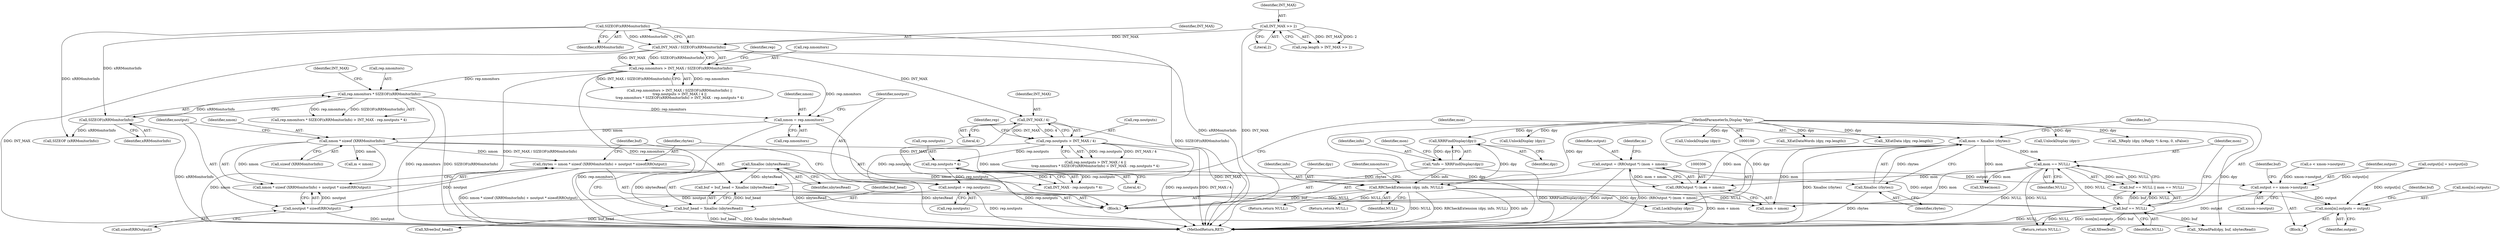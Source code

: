 digraph "0_libXrandr_a0df3e1c7728205e5c7650b2e6dce684139254a6@pointer" {
"1000303" [label="(Call,output = (RROutput *) (mon + nmon))"];
"1000305" [label="(Call,(RROutput *) (mon + nmon))"];
"1000281" [label="(Call,mon == NULL)"];
"1000272" [label="(Call,mon = Xmalloc (rbytes))"];
"1000274" [label="(Call,Xmalloc (rbytes))"];
"1000255" [label="(Call,rbytes = nmon * sizeof (XRRMonitorInfo) + noutput * sizeof(RROutput))"];
"1000258" [label="(Call,nmon * sizeof (XRRMonitorInfo))"];
"1000245" [label="(Call,nmon = rep.nmonitors)"];
"1000212" [label="(Call,rep.nmonitors * SIZEOF(xRRMonitorInfo))"];
"1000195" [label="(Call,rep.nmonitors > INT_MAX / SIZEOF(xRRMonitorInfo))"];
"1000199" [label="(Call,INT_MAX / SIZEOF(xRRMonitorInfo))"];
"1000191" [label="(Call,INT_MAX >> 2)"];
"1000201" [label="(Call,SIZEOF(xRRMonitorInfo))"];
"1000216" [label="(Call,SIZEOF(xRRMonitorInfo))"];
"1000262" [label="(Call,noutput * sizeof(RROutput))"];
"1000250" [label="(Call,noutput = rep.noutputs)"];
"1000220" [label="(Call,rep.noutputs * 4)"];
"1000204" [label="(Call,rep.noutputs > INT_MAX / 4)"];
"1000208" [label="(Call,INT_MAX / 4)"];
"1000278" [label="(Call,buf == NULL)"];
"1000266" [label="(Call,buf = buf_head = Xmalloc (nbytesRead))"];
"1000268" [label="(Call,buf_head = Xmalloc (nbytesRead))"];
"1000270" [label="(Call,Xmalloc (nbytesRead))"];
"1000129" [label="(Call,RRCheckExtension (dpy, info, NULL))"];
"1000109" [label="(Call,XRRFindDisplay(dpy))"];
"1000101" [label="(MethodParameterIn,Display *dpy)"];
"1000107" [label="(Call,*info = XRRFindDisplay(dpy))"];
"1000415" [label="(Call,mon[m].outputs = output)"];
"1000449" [label="(Call,output += xmon->noutput)"];
"1000312" [label="(Identifier,m)"];
"1000203" [label="(Call,rep.noutputs > INT_MAX / 4 ||\n\trep.nmonitors * SIZEOF(xRRMonitorInfo) > INT_MAX - rep.noutputs * 4)"];
"1000246" [label="(Identifier,nmon)"];
"1000415" [label="(Call,mon[m].outputs = output)"];
"1000257" [label="(Call,nmon * sizeof (XRRMonitorInfo) + noutput * sizeof(RROutput))"];
"1000252" [label="(Call,rep.noutputs)"];
"1000262" [label="(Call,noutput * sizeof(RROutput))"];
"1000126" [label="(Identifier,mon)"];
"1000192" [label="(Identifier,INT_MAX)"];
"1000204" [label="(Call,rep.noutputs > INT_MAX / 4)"];
"1000213" [label="(Call,rep.nmonitors)"];
"1000194" [label="(Call,rep.nmonitors > INT_MAX / SIZEOF(xRRMonitorInfo) ||\n\trep.noutputs > INT_MAX / 4 ||\n\trep.nmonitors * SIZEOF(xRRMonitorInfo) > INT_MAX - rep.noutputs * 4)"];
"1000131" [label="(Identifier,info)"];
"1000280" [label="(Identifier,NULL)"];
"1000129" [label="(Call,RRCheckExtension (dpy, info, NULL))"];
"1000282" [label="(Identifier,mon)"];
"1000245" [label="(Call,nmon = rep.nmonitors)"];
"1000263" [label="(Identifier,noutput)"];
"1000455" [label="(Identifier,buf)"];
"1000195" [label="(Call,rep.nmonitors > INT_MAX / SIZEOF(xRRMonitorInfo))"];
"1000224" [label="(Literal,4)"];
"1000461" [label="(Call,Xfree(buf_head))"];
"1000271" [label="(Identifier,nbytesRead)"];
"1000269" [label="(Identifier,buf_head)"];
"1000268" [label="(Call,buf_head = Xmalloc (nbytesRead))"];
"1000196" [label="(Call,rep.nmonitors)"];
"1000255" [label="(Call,rbytes = nmon * sizeof (XRRMonitorInfo) + noutput * sizeof(RROutput))"];
"1000206" [label="(Identifier,rep)"];
"1000424" [label="(Call,SIZEOF (xRRMonitorInfo))"];
"1000108" [label="(Identifier,info)"];
"1000138" [label="(Call,LockDisplay (dpy))"];
"1000277" [label="(Call,buf == NULL || mon == NULL)"];
"1000260" [label="(Call,sizeof (XRRMonitorInfo))"];
"1000287" [label="(Call,Xfree(mon))"];
"1000305" [label="(Call,(RROutput *) (mon + nmon))"];
"1000251" [label="(Identifier,noutput)"];
"1000279" [label="(Identifier,buf)"];
"1000221" [label="(Call,rep.noutputs)"];
"1000135" [label="(Identifier,nmonitors)"];
"1000199" [label="(Call,INT_MAX / SIZEOF(xRRMonitorInfo))"];
"1000273" [label="(Identifier,mon)"];
"1000307" [label="(Call,mon + nmon)"];
"1000110" [label="(Identifier,dpy)"];
"1000220" [label="(Call,rep.noutputs * 4)"];
"1000217" [label="(Identifier,xRRMonitorInfo)"];
"1000303" [label="(Call,output = (RROutput *) (mon + nmon))"];
"1000289" [label="(Call,_XEatDataWords (dpy, rep.length))"];
"1000435" [label="(Call,o < xmon->noutput)"];
"1000181" [label="(Return,return NULL;)"];
"1000299" [label="(Call,_XReadPad(dpy, buf, nbytesRead))"];
"1000226" [label="(Call,_XEatData (dpy, rep.length))"];
"1000267" [label="(Identifier,buf)"];
"1000421" [label="(Identifier,output)"];
"1000109" [label="(Call,XRRFindDisplay(dpy))"];
"1000423" [label="(Identifier,buf)"];
"1000451" [label="(Call,xmon->noutput)"];
"1000218" [label="(Call,INT_MAX - rep.noutputs * 4)"];
"1000270" [label="(Call,Xmalloc (nbytesRead))"];
"1000191" [label="(Call,INT_MAX >> 2)"];
"1000210" [label="(Literal,4)"];
"1000450" [label="(Identifier,output)"];
"1000105" [label="(Block,)"];
"1000219" [label="(Identifier,INT_MAX)"];
"1000202" [label="(Identifier,xRRMonitorInfo)"];
"1000250" [label="(Call,noutput = rep.noutputs)"];
"1000297" [label="(Return,return NULL;)"];
"1000285" [label="(Call,Xfree(buf))"];
"1000256" [label="(Identifier,rbytes)"];
"1000231" [label="(Call,UnlockDisplay (dpy))"];
"1000208" [label="(Call,INT_MAX / 4)"];
"1000234" [label="(Return,return NULL;)"];
"1000211" [label="(Call,rep.nmonitors * SIZEOF(xRRMonitorInfo) > INT_MAX - rep.noutputs * 4)"];
"1000209" [label="(Identifier,INT_MAX)"];
"1000259" [label="(Identifier,nmon)"];
"1000275" [label="(Identifier,rbytes)"];
"1000169" [label="(Call,_XReply (dpy, (xReply *) &rep, 0, xFalse))"];
"1000193" [label="(Literal,2)"];
"1000283" [label="(Identifier,NULL)"];
"1000264" [label="(Call,sizeof(RROutput))"];
"1000205" [label="(Call,rep.noutputs)"];
"1000178" [label="(Call,UnlockDisplay (dpy))"];
"1000258" [label="(Call,nmon * sizeof (XRRMonitorInfo))"];
"1000278" [label="(Call,buf == NULL)"];
"1000216" [label="(Call,SIZEOF(xRRMonitorInfo))"];
"1000449" [label="(Call,output += xmon->noutput)"];
"1000130" [label="(Identifier,dpy)"];
"1000319" [label="(Block,)"];
"1000314" [label="(Call,m < nmon)"];
"1000463" [label="(MethodReturn,RET)"];
"1000416" [label="(Call,mon[m].outputs)"];
"1000101" [label="(MethodParameterIn,Display *dpy)"];
"1000132" [label="(Identifier,NULL)"];
"1000201" [label="(Call,SIZEOF(xRRMonitorInfo))"];
"1000200" [label="(Identifier,INT_MAX)"];
"1000274" [label="(Call,Xmalloc (rbytes))"];
"1000294" [label="(Call,UnlockDisplay (dpy))"];
"1000212" [label="(Call,rep.nmonitors * SIZEOF(xRRMonitorInfo))"];
"1000107" [label="(Call,*info = XRRFindDisplay(dpy))"];
"1000304" [label="(Identifier,output)"];
"1000272" [label="(Call,mon = Xmalloc (rbytes))"];
"1000442" [label="(Call,output[o] = xoutput[o])"];
"1000247" [label="(Call,rep.nmonitors)"];
"1000266" [label="(Call,buf = buf_head = Xmalloc (nbytesRead))"];
"1000214" [label="(Identifier,rep)"];
"1000187" [label="(Call,rep.length > INT_MAX >> 2)"];
"1000281" [label="(Call,mon == NULL)"];
"1000303" -> "1000105"  [label="AST: "];
"1000303" -> "1000305"  [label="CFG: "];
"1000304" -> "1000303"  [label="AST: "];
"1000305" -> "1000303"  [label="AST: "];
"1000312" -> "1000303"  [label="CFG: "];
"1000303" -> "1000463"  [label="DDG: output"];
"1000303" -> "1000463"  [label="DDG: (RROutput *) (mon + nmon)"];
"1000305" -> "1000303"  [label="DDG: mon + nmon"];
"1000303" -> "1000415"  [label="DDG: output"];
"1000303" -> "1000449"  [label="DDG: output"];
"1000305" -> "1000307"  [label="CFG: "];
"1000306" -> "1000305"  [label="AST: "];
"1000307" -> "1000305"  [label="AST: "];
"1000305" -> "1000463"  [label="DDG: mon + nmon"];
"1000281" -> "1000305"  [label="DDG: mon"];
"1000272" -> "1000305"  [label="DDG: mon"];
"1000258" -> "1000305"  [label="DDG: nmon"];
"1000281" -> "1000277"  [label="AST: "];
"1000281" -> "1000283"  [label="CFG: "];
"1000282" -> "1000281"  [label="AST: "];
"1000283" -> "1000281"  [label="AST: "];
"1000277" -> "1000281"  [label="CFG: "];
"1000281" -> "1000463"  [label="DDG: NULL"];
"1000281" -> "1000277"  [label="DDG: mon"];
"1000281" -> "1000277"  [label="DDG: NULL"];
"1000272" -> "1000281"  [label="DDG: mon"];
"1000278" -> "1000281"  [label="DDG: NULL"];
"1000281" -> "1000287"  [label="DDG: mon"];
"1000281" -> "1000297"  [label="DDG: NULL"];
"1000281" -> "1000307"  [label="DDG: mon"];
"1000272" -> "1000105"  [label="AST: "];
"1000272" -> "1000274"  [label="CFG: "];
"1000273" -> "1000272"  [label="AST: "];
"1000274" -> "1000272"  [label="AST: "];
"1000279" -> "1000272"  [label="CFG: "];
"1000272" -> "1000463"  [label="DDG: Xmalloc (rbytes)"];
"1000274" -> "1000272"  [label="DDG: rbytes"];
"1000272" -> "1000287"  [label="DDG: mon"];
"1000272" -> "1000307"  [label="DDG: mon"];
"1000274" -> "1000275"  [label="CFG: "];
"1000275" -> "1000274"  [label="AST: "];
"1000274" -> "1000463"  [label="DDG: rbytes"];
"1000255" -> "1000274"  [label="DDG: rbytes"];
"1000255" -> "1000105"  [label="AST: "];
"1000255" -> "1000257"  [label="CFG: "];
"1000256" -> "1000255"  [label="AST: "];
"1000257" -> "1000255"  [label="AST: "];
"1000267" -> "1000255"  [label="CFG: "];
"1000255" -> "1000463"  [label="DDG: nmon * sizeof (XRRMonitorInfo) + noutput * sizeof(RROutput)"];
"1000258" -> "1000255"  [label="DDG: nmon"];
"1000262" -> "1000255"  [label="DDG: noutput"];
"1000258" -> "1000257"  [label="AST: "];
"1000258" -> "1000260"  [label="CFG: "];
"1000259" -> "1000258"  [label="AST: "];
"1000260" -> "1000258"  [label="AST: "];
"1000263" -> "1000258"  [label="CFG: "];
"1000258" -> "1000463"  [label="DDG: nmon"];
"1000258" -> "1000257"  [label="DDG: nmon"];
"1000245" -> "1000258"  [label="DDG: nmon"];
"1000258" -> "1000307"  [label="DDG: nmon"];
"1000258" -> "1000314"  [label="DDG: nmon"];
"1000245" -> "1000105"  [label="AST: "];
"1000245" -> "1000247"  [label="CFG: "];
"1000246" -> "1000245"  [label="AST: "];
"1000247" -> "1000245"  [label="AST: "];
"1000251" -> "1000245"  [label="CFG: "];
"1000245" -> "1000463"  [label="DDG: rep.nmonitors"];
"1000212" -> "1000245"  [label="DDG: rep.nmonitors"];
"1000195" -> "1000245"  [label="DDG: rep.nmonitors"];
"1000212" -> "1000211"  [label="AST: "];
"1000212" -> "1000216"  [label="CFG: "];
"1000213" -> "1000212"  [label="AST: "];
"1000216" -> "1000212"  [label="AST: "];
"1000219" -> "1000212"  [label="CFG: "];
"1000212" -> "1000463"  [label="DDG: SIZEOF(xRRMonitorInfo)"];
"1000212" -> "1000463"  [label="DDG: rep.nmonitors"];
"1000212" -> "1000211"  [label="DDG: rep.nmonitors"];
"1000212" -> "1000211"  [label="DDG: SIZEOF(xRRMonitorInfo)"];
"1000195" -> "1000212"  [label="DDG: rep.nmonitors"];
"1000216" -> "1000212"  [label="DDG: xRRMonitorInfo"];
"1000195" -> "1000194"  [label="AST: "];
"1000195" -> "1000199"  [label="CFG: "];
"1000196" -> "1000195"  [label="AST: "];
"1000199" -> "1000195"  [label="AST: "];
"1000206" -> "1000195"  [label="CFG: "];
"1000194" -> "1000195"  [label="CFG: "];
"1000195" -> "1000463"  [label="DDG: INT_MAX / SIZEOF(xRRMonitorInfo)"];
"1000195" -> "1000463"  [label="DDG: rep.nmonitors"];
"1000195" -> "1000194"  [label="DDG: rep.nmonitors"];
"1000195" -> "1000194"  [label="DDG: INT_MAX / SIZEOF(xRRMonitorInfo)"];
"1000199" -> "1000195"  [label="DDG: INT_MAX"];
"1000199" -> "1000195"  [label="DDG: SIZEOF(xRRMonitorInfo)"];
"1000199" -> "1000201"  [label="CFG: "];
"1000200" -> "1000199"  [label="AST: "];
"1000201" -> "1000199"  [label="AST: "];
"1000199" -> "1000463"  [label="DDG: SIZEOF(xRRMonitorInfo)"];
"1000199" -> "1000463"  [label="DDG: INT_MAX"];
"1000191" -> "1000199"  [label="DDG: INT_MAX"];
"1000201" -> "1000199"  [label="DDG: xRRMonitorInfo"];
"1000199" -> "1000208"  [label="DDG: INT_MAX"];
"1000191" -> "1000187"  [label="AST: "];
"1000191" -> "1000193"  [label="CFG: "];
"1000192" -> "1000191"  [label="AST: "];
"1000193" -> "1000191"  [label="AST: "];
"1000187" -> "1000191"  [label="CFG: "];
"1000191" -> "1000463"  [label="DDG: INT_MAX"];
"1000191" -> "1000187"  [label="DDG: INT_MAX"];
"1000191" -> "1000187"  [label="DDG: 2"];
"1000201" -> "1000202"  [label="CFG: "];
"1000202" -> "1000201"  [label="AST: "];
"1000201" -> "1000463"  [label="DDG: xRRMonitorInfo"];
"1000201" -> "1000216"  [label="DDG: xRRMonitorInfo"];
"1000201" -> "1000424"  [label="DDG: xRRMonitorInfo"];
"1000216" -> "1000217"  [label="CFG: "];
"1000217" -> "1000216"  [label="AST: "];
"1000216" -> "1000463"  [label="DDG: xRRMonitorInfo"];
"1000216" -> "1000424"  [label="DDG: xRRMonitorInfo"];
"1000262" -> "1000257"  [label="AST: "];
"1000262" -> "1000264"  [label="CFG: "];
"1000263" -> "1000262"  [label="AST: "];
"1000264" -> "1000262"  [label="AST: "];
"1000257" -> "1000262"  [label="CFG: "];
"1000262" -> "1000463"  [label="DDG: noutput"];
"1000262" -> "1000257"  [label="DDG: noutput"];
"1000250" -> "1000262"  [label="DDG: noutput"];
"1000250" -> "1000105"  [label="AST: "];
"1000250" -> "1000252"  [label="CFG: "];
"1000251" -> "1000250"  [label="AST: "];
"1000252" -> "1000250"  [label="AST: "];
"1000256" -> "1000250"  [label="CFG: "];
"1000250" -> "1000463"  [label="DDG: rep.noutputs"];
"1000220" -> "1000250"  [label="DDG: rep.noutputs"];
"1000204" -> "1000250"  [label="DDG: rep.noutputs"];
"1000220" -> "1000218"  [label="AST: "];
"1000220" -> "1000224"  [label="CFG: "];
"1000221" -> "1000220"  [label="AST: "];
"1000224" -> "1000220"  [label="AST: "];
"1000218" -> "1000220"  [label="CFG: "];
"1000220" -> "1000463"  [label="DDG: rep.noutputs"];
"1000220" -> "1000218"  [label="DDG: rep.noutputs"];
"1000220" -> "1000218"  [label="DDG: 4"];
"1000204" -> "1000220"  [label="DDG: rep.noutputs"];
"1000204" -> "1000203"  [label="AST: "];
"1000204" -> "1000208"  [label="CFG: "];
"1000205" -> "1000204"  [label="AST: "];
"1000208" -> "1000204"  [label="AST: "];
"1000214" -> "1000204"  [label="CFG: "];
"1000203" -> "1000204"  [label="CFG: "];
"1000204" -> "1000463"  [label="DDG: INT_MAX / 4"];
"1000204" -> "1000463"  [label="DDG: rep.noutputs"];
"1000204" -> "1000203"  [label="DDG: rep.noutputs"];
"1000204" -> "1000203"  [label="DDG: INT_MAX / 4"];
"1000208" -> "1000204"  [label="DDG: INT_MAX"];
"1000208" -> "1000204"  [label="DDG: 4"];
"1000208" -> "1000210"  [label="CFG: "];
"1000209" -> "1000208"  [label="AST: "];
"1000210" -> "1000208"  [label="AST: "];
"1000208" -> "1000463"  [label="DDG: INT_MAX"];
"1000208" -> "1000218"  [label="DDG: INT_MAX"];
"1000278" -> "1000277"  [label="AST: "];
"1000278" -> "1000280"  [label="CFG: "];
"1000279" -> "1000278"  [label="AST: "];
"1000280" -> "1000278"  [label="AST: "];
"1000282" -> "1000278"  [label="CFG: "];
"1000277" -> "1000278"  [label="CFG: "];
"1000278" -> "1000463"  [label="DDG: NULL"];
"1000278" -> "1000277"  [label="DDG: buf"];
"1000278" -> "1000277"  [label="DDG: NULL"];
"1000266" -> "1000278"  [label="DDG: buf"];
"1000129" -> "1000278"  [label="DDG: NULL"];
"1000278" -> "1000285"  [label="DDG: buf"];
"1000278" -> "1000297"  [label="DDG: NULL"];
"1000278" -> "1000299"  [label="DDG: buf"];
"1000266" -> "1000105"  [label="AST: "];
"1000266" -> "1000268"  [label="CFG: "];
"1000267" -> "1000266"  [label="AST: "];
"1000268" -> "1000266"  [label="AST: "];
"1000273" -> "1000266"  [label="CFG: "];
"1000268" -> "1000266"  [label="DDG: buf_head"];
"1000270" -> "1000266"  [label="DDG: nbytesRead"];
"1000268" -> "1000270"  [label="CFG: "];
"1000269" -> "1000268"  [label="AST: "];
"1000270" -> "1000268"  [label="AST: "];
"1000268" -> "1000463"  [label="DDG: buf_head"];
"1000268" -> "1000463"  [label="DDG: Xmalloc (nbytesRead)"];
"1000270" -> "1000268"  [label="DDG: nbytesRead"];
"1000268" -> "1000461"  [label="DDG: buf_head"];
"1000270" -> "1000271"  [label="CFG: "];
"1000271" -> "1000270"  [label="AST: "];
"1000270" -> "1000463"  [label="DDG: nbytesRead"];
"1000270" -> "1000299"  [label="DDG: nbytesRead"];
"1000129" -> "1000105"  [label="AST: "];
"1000129" -> "1000132"  [label="CFG: "];
"1000130" -> "1000129"  [label="AST: "];
"1000131" -> "1000129"  [label="AST: "];
"1000132" -> "1000129"  [label="AST: "];
"1000135" -> "1000129"  [label="CFG: "];
"1000129" -> "1000463"  [label="DDG: NULL"];
"1000129" -> "1000463"  [label="DDG: RRCheckExtension (dpy, info, NULL)"];
"1000129" -> "1000463"  [label="DDG: info"];
"1000109" -> "1000129"  [label="DDG: dpy"];
"1000101" -> "1000129"  [label="DDG: dpy"];
"1000107" -> "1000129"  [label="DDG: info"];
"1000129" -> "1000138"  [label="DDG: dpy"];
"1000129" -> "1000181"  [label="DDG: NULL"];
"1000129" -> "1000234"  [label="DDG: NULL"];
"1000109" -> "1000107"  [label="AST: "];
"1000109" -> "1000110"  [label="CFG: "];
"1000110" -> "1000109"  [label="AST: "];
"1000107" -> "1000109"  [label="CFG: "];
"1000109" -> "1000107"  [label="DDG: dpy"];
"1000101" -> "1000109"  [label="DDG: dpy"];
"1000101" -> "1000100"  [label="AST: "];
"1000101" -> "1000463"  [label="DDG: dpy"];
"1000101" -> "1000138"  [label="DDG: dpy"];
"1000101" -> "1000169"  [label="DDG: dpy"];
"1000101" -> "1000178"  [label="DDG: dpy"];
"1000101" -> "1000226"  [label="DDG: dpy"];
"1000101" -> "1000231"  [label="DDG: dpy"];
"1000101" -> "1000289"  [label="DDG: dpy"];
"1000101" -> "1000294"  [label="DDG: dpy"];
"1000101" -> "1000299"  [label="DDG: dpy"];
"1000107" -> "1000105"  [label="AST: "];
"1000108" -> "1000107"  [label="AST: "];
"1000126" -> "1000107"  [label="CFG: "];
"1000107" -> "1000463"  [label="DDG: XRRFindDisplay(dpy)"];
"1000415" -> "1000319"  [label="AST: "];
"1000415" -> "1000421"  [label="CFG: "];
"1000416" -> "1000415"  [label="AST: "];
"1000421" -> "1000415"  [label="AST: "];
"1000423" -> "1000415"  [label="CFG: "];
"1000415" -> "1000463"  [label="DDG: mon[m].outputs"];
"1000442" -> "1000415"  [label="DDG: output[o]"];
"1000449" -> "1000415"  [label="DDG: output"];
"1000449" -> "1000319"  [label="AST: "];
"1000449" -> "1000451"  [label="CFG: "];
"1000450" -> "1000449"  [label="AST: "];
"1000451" -> "1000449"  [label="AST: "];
"1000455" -> "1000449"  [label="CFG: "];
"1000449" -> "1000463"  [label="DDG: output"];
"1000435" -> "1000449"  [label="DDG: xmon->noutput"];
"1000442" -> "1000449"  [label="DDG: output[o]"];
}
